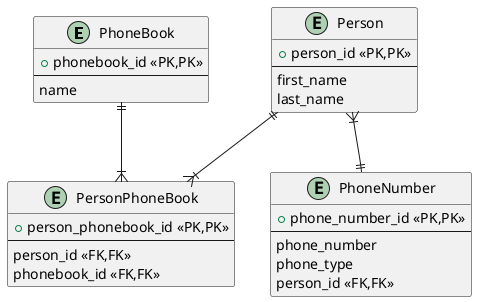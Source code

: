 @startuml ERDiagram

!define PK <<PK,PK>>
!define FK <<FK,FK>>
!define LF <<FK_L,LF>>

entity "PhoneBook" as PhoneBook {
  + phonebook_id PK
  --
  name
}

entity "Person" as Person {
  + person_id PK
  --
  first_name
  last_name
}

entity "PhoneNumber" as PhoneNumber {
  + phone_number_id PK
  --
  phone_number
  phone_type
  person_id FK
}

entity "PersonPhoneBook" as PersonPhoneBook {
  + person_phonebook_id PK
  --
  person_id FK
  phonebook_id FK
}

Person ||--|{ PersonPhoneBook
PhoneBook ||--|{ PersonPhoneBook
Person }|--|| PhoneNumber

@enduml
